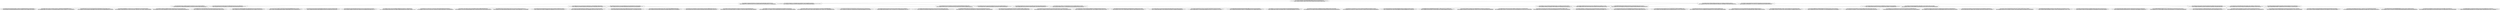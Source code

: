 digraph G{
node[shape=record]
node0xc000183b90[label="<f0>|<f1>DPI: gAAAAABghzNUGgldyKiODdsu8cC0OsezAadYRXfkJobq5hfzpg57XgABeBi_qWYtVj8QsJ4xG2N7fzhhSVgZsaRzZDs0jvfwrQ== \n Correo: gAAAAABghzNU12wSFi7wxC-0Wra00HdNRY_7U18X9dUZVRa024yb-OxJF52ZJksPxSVqhbz4Iat9VWxLQ7aUVS1xEA2FbjVwHW9wEUVA_HMgp3XkPqlGM5A= \n Nombre: gAAAAABghzNU2Ze4x4gQN4_laZTshiK7qSs_rnJbjzy3Y1Vc2ZSg7pw16Mc8rJAJ4sZ1emmPwbJOezMc5W0wxY-EmAf0uSYCQQ== |<f2>"]
node0xc000350c90[label="<f0>|<f1>DPI: gAAAAABghzNU0_wH3uDqyhgGjvP5XjfghYXNsPYOC-nO7SF6Gsn5ZX8V3uDqvnFfUgWDGj3EV8cPA80LG7NQBrKErbx6WMH7dw== \n Correo: gAAAAABghzNUj6BZZyUbV97HRmxHlizZ0-qk1w3CWHcHVFc5VXper-MHFN0whoVEctB_Ey5jaPREyH-ATblDftV-zfMTXByZ_hc4lGZZdpPgO5nhVGoVFzU= \n Nombre: gAAAAABghzNUoWN0_2mqFtk07k8vZx0RCzq66QyZI7ev96wYsO8GGkxPE_EUHODTGi-OgYxc_gV-8xDrbDLYbeJ2ppWcezY_F-11vnctYsaRIb4JIQ48MSs= |<f2>|<f3>DPI: gAAAAABghzNUpIwRCCcjdytWyn7n1Tu902sCBsZqKK_VInsXx-TgA19NTdG5pjcFVV81lx3bWsiKpcgdNRDKhUYgyosRckvGFg== \n Correo: gAAAAABghzNUy8DZnwoAGczrD3Ncc_OLwpWL8BEkLAnYpvtvS-eTrteBXaH3WRoq7KHOm73w3B3qUfwo1gOmsEHwwSUokPHm5QzH1uf6g_HF3Wr3KJhPHQsWsfvAPSjdVDvQIsCIqBhT \n Nombre: gAAAAABghzNU_kYrMLRJwHGPPP0SxuntYyNMtW5yNYlcEHd3EtD4gc3xT1voeucQvZtxbB_J2yBEA1qkp0QZrHl5ryJITHBZGg== |<f4>"]
node0xc000350bd0[label="<f0>|<f1>DPI: gAAAAABghzNURGdSSclZgHrL01-tg7JPI9fDcDG_qb6_nQMaTM2xduS49IF7GRyGFecuwYxPwpy-bg4Huhm8hdUanL6fPoETFw== \n Correo: gAAAAABghzNUQWvA05ImHDwMwOVRN6vOLvgAf1FQ7fSI0nMfaEkJpN1qWYj81Bsf4K3VaS1ssOoxJ9dQIQsA11zFPsh0lutzs96ro8LgkK4WfoGiUBYqRNs= \n Nombre: gAAAAABghzNUdwcactDVSJXh8EXJQ2BzG8HKmDEODdeO1P_ggLwxvBpD2mKdoDqcSbN7APmsAW93UkRkxuNw5KXvXmAQixUnkQ== |<f2>|<f3>DPI: gAAAAABghzNUtPqQHVMzBpnpiHgn54chNHF7mQsfN_B8S4MUKxETjFMHuJNB975cNrl85yShjIVuf_-i9nAjUYwdFdBqPmteHA== \n Correo: gAAAAABghzNU6gUVo_N92P00L7Qps0gs_P7yoWc66te-LbZPVfHqW1_vFXzyIMXRZfe01MqUM38gpZqcV5lVUEwqhvsZEA1MioD9dr0DnUpscLQLJCERZH0= \n Nombre: gAAAAABghzNUyR6uYP-sIujpDnM7Z2z8AAJegicJi829hU1YSy0CwUU99QSRK-tJz_7dHnxOcIMT8JY2WiObIyRIW0u-UMTMtw== |<f4>"]
node0xc0003505d0[label="<f0>|<f1>DPI: gAAAAABghzNUZWhMJcl7pQwe9ZMDuZhwAUpE65rmvvnaVOqqfGTwyMSy4k8j4LPPH3mfSg9DN8P3hRJLwurGDmYPfyFzc0PM9A== \n Correo: gAAAAABghzNUi0VaKl2Pm8-5gxIBI81j86n0dkf7Eaxur8fm2exc_OhWDvnSzGXlVnYM65aBpOZkYe8i_LTQWC_lt-hqEYgmnal68ZTX433pdL55cESt90c= \n Nombre: gAAAAABghzNUY7Jt-TbwncPRFCSPyq9XMKbF2WDHkVKeWNkF-Y7AiAzq9dibOnW2WZ1OJNZ0zO4KqqRDhc_e_E0romSXk_EcAA== |<f2>|<f3>DPI: gAAAAABghzNUIOLRVUSZ-yqOtj2t-e1LG8xAn38TxX2r10CWLd10oLyYv_lSoDHFnHSCT11MT5y1WfsDKSW-OgNE8f8-7Fwd7w== \n Correo: gAAAAABghzNULHgiYJC1M0tY5waT2fwFIiQNGwip_zF-EviXgCaIMKTLERIF3C8U_gECsPZNKe0bFr_dMUeaCSe2T4GERKC_1c1-9lL0VWq8Ki6jL4Langk= \n Nombre: gAAAAABghzNUKHRq4uVLDFT12Qo9MvBcJ3MrY5yz7R_5C3TCiaqTx8HwSki_tf0TEhxpF4wvoNzy8XgHh1709kWfRHa7-nGwm8V_gNPuJjKNcGwTEmh1r1U= |<f4>"]
node0xc000350bd0:f0->node0xc0003505d0
node0xc000350b10[label="<f0>|<f1>DPI: gAAAAABghzNUXOcdnQQUQCr-T2bWNSV6x2YQG5janzzrJJEVfLbfyopcOoK9FgxaEJYBeb9x5-TQOBmqcFGSQfHojWCiLzNSSw== \n Correo: gAAAAABghzNUl5-OO8kffcx1-jQk_cm0fBwbs0AY4kfa4n3QfX3ETkAcvIGQeZIT7BOEvNiT9NeYEW8xtiYXyl_NPAjeNIrkLFkRoT_K9E4V3XnziW3nDJg= \n Nombre: gAAAAABghzNUyNQMPvg1GfmqcTIdRIo0qNk07pBLHr5mhQlbfY7aCjK7DhbwMy8QPYx1JyI8hyCd8yudCJODa8KgzJ2lDjhDQtbaqm-_JcN3ruJ1Lb2zKMc= |<f2>|<f3>DPI: gAAAAABghzNUFT6qK8EQRjBPiyhF1757PFjAXjOueTNvb5Uj1Uvg4_YYjXeQH99QQXZ83Dqk2enve8oXtZUod03pG9WOF2bBZA== \n Correo: gAAAAABghzNUqxNLc3JMza8Z2Ed0s9s6hY-benUVLC5Gb-Jl7rx-ivCAzaD0zAxu57ZyEFBrNe-B3u3w77mG1TGv9fQtzROat7LIv35OAkVFGdzhn1pJR7M= \n Nombre: gAAAAABghzNU-bZj7IHEpoN26hJMNKVF8ca2_naGmL2BlsNzceRkWDv9yOvjBYXr_S4qDd-6rNsHyp_DBWOYq_cvlLgGXx07MZqKP8D0iadV5tCjLHhHEDs= |<f4>|<f5>DPI: gAAAAABghzNUNIaz4fK5XI0_jOGG-zrqhEk0eH0cD1llk1fvliXrp7t4b8WPPHuHVKwh-A6WnPGTvGnNuvlbyMXjoEPgM-r28Q== \n Correo: gAAAAABghzNUi0oXVDPM1W1t83OjIWuXd74RgtFaqBKfoVvlJuY4HEeF3dwXMXJ892g-b6xFEeYqZX2MUS0T2fx83STdLPCpQo656xIJPQU3ug4yxAjVhZw= \n Nombre: gAAAAABghzNUduL3AWEVDBLKvx9vfqR8kjK5YrRm0q-ulrChjPT_3OaGrJw38odLpQrX_XCIXh6M4ss1QJ5EhxAAk5X00jIIljmzQr6wAeTTkgOhM8w_4_g= |<f6>|<f7>DPI: gAAAAABghzNUpOeswyK1r5yq5sixTmhIfMrfjbJ9JPy8snLNPmzh7gjjaLtIOPurF049tkuQtKVD6za7Q2cg8S-gfLU4AG8UHg== \n Correo: gAAAAABghzNU-pA9NNDtv00qsytO97xccQk7EU10ZeLFOxwq3TbrOhJbZ60GT4CNOPMp0Hw7FJJIesGfQMredb5G_6Ubg5gr1iYd2v15enhHbuAxx2aIWSg= \n Nombre: gAAAAABghzNUUdl1G4UvaN4hW5Hs3SO2V5oJrA5aro7uLS6tfx7Uf3tJe7jDrhI969oirITbSzbHaD6Wv4OJNujakyqRvAxZGQ== |<f8>"]
node0xc000350bd0:f2->node0xc000350b10
node0xc000350b70[label="<f0>|<f1>DPI: gAAAAABghzNUXdSMiou2SxPB9CEHdPSniNH8G392uxB-TK71LfSEP7FIukdgxuj9whcm2ZlyyY35h272kljiENmXXexKCi1Lhw== \n Correo: gAAAAABghzNUZXk2KcDZxml8ZvW_HkdoSzhcHeSv6KfBWZsT2Q-RrEZ9oq6Pit4hjVAXsl73hz6gr7X6snCmIGjV8-e1lUL4dc_RwkZTh_P2ad_d3RHRJo8= \n Nombre: gAAAAABghzNUVsH57HaV_Lqk2mmEe8QHqrJYCr9j4jkLm3RMTfP5uFaJ57XlIaZj1dyyqlwaqdJBEjZivpexW6PrPlIZUaVA9w== |<f2>|<f3>DPI: gAAAAABghzNUfmzPyFo7z_jlgFBqmdTw7tAaHWIvf1gPbmu30l2guQpa4-dmJSTIs9xqankJBOltMv9adgzFgqx_v0pwn9mi8Q== \n Correo: gAAAAABghzNU7AtSA-1jYrG0428ZDAe6hfxEqWUguXkdQwYpfQmxFqjhp1-YBO5xDa4Rt1QIoggu5DJxPF_He3c__c_WBTn5nrwRLZq4uNh7CoCaXBZf48o= \n Nombre: gAAAAABghzNUoFTpaU8OWeBbN9g95X6YFE4RZv0AfEpjQSWgtrBQKfMDR3RgFjEj_rHtlXuQuEFQCogZIrqEi3HYky3jclNoyA== |<f4>|<f5>DPI: gAAAAABghzNU0A6IwxXdK5mNSBChyXxXL-O1PfOdtH6mb5HyRH7_XqERjwXLgtEyPSWbyokD0FSEUCto-wfbVFQX5bYKcxtZEQ== \n Correo: gAAAAABghzNUn-VbEuuRsgmeeavY_XtZIWZBvcEvJrXBKK5vczshFepEkQno4NbFvTcr8IevM1fwuI_P4ncXa1qTZ6xZ-HhGMKSrH-U8oUNfE8yo1gHGl38= \n Nombre: gAAAAABghzNUVJdhx9LbbdhgfWNn_bAF4HtcDQkgjtpXNNNjO_tkhm94gIuu9oKiQtL0oIf6gq65Iy32TDstZ-mfDmx8sRoOuQ== |<f6>|<f7>DPI: gAAAAABghzNUJXSDuacASprj-jr9p6eAiBhq78Elb74rpWU9zyqCVhp7uxMxUPSMvGVeVuz6CPW2nhttDd_fzb7A7rDMnCmMpA== \n Correo: gAAAAABghzNUI-K33d-SKkrwzOi_fKkkLtILxAmccAYgpiE79aBCBQ9CpfQihisDxIhusrQ0e7OaLvIIjeDABzxg45srHwNh8WcTqScvMDVQ0W1VRdoU6u0= \n Nombre: gAAAAABghzNUunbE9QkzmwSxUMDZPtlJS7Xmobvb7_hauGE91DnwfIvkeJ-_EI5k4n0XlHpLhhG4PXgAn0az6HflRw3NLdKvrw== |<f8>"]
node0xc000350bd0:f4->node0xc000350b70
node0xc000350c90:f0->node0xc000350bd0
node0xc000350c30[label="<f0>|<f1>DPI: gAAAAABghzNUKzWGV4rims1zV1SOWWttNgU62ne6wotko0DhrThwEtvF7RV__GLaZgxGCaCRaPFLfgbDpr37l8X4jUrNgiF4XA== \n Correo: gAAAAABghzNUr1RR9l224aAwJd1MOaKC0EIbOO6ULV4qqsVLGh8_u1AW68bEvWuRoy3vkewxSahClEa9o-ERvGFLncOVlhHDf6FYGmmtrFlmOozSoCevKUw= \n Nombre: gAAAAABghzNUqAF_p_6O2To5b-Il0hL3Rsgk8tQcGszBCZlaccrsgkHen5OIP8mqWs11_nbwDqZns06XGau1LSY_BwVW7P9Ccg== |<f2>|<f3>DPI: gAAAAABghzNUoJnUGaSM5dcGUoj7rt5uALUrpnK9w7kHXkXRKWBW3C-qhfG-67fuaTNnRQMtqHUkr8NUCcggrT5dvN0orXeedQ== \n Correo: gAAAAABghzNUVrSNIl9wVXCYOM7XJKk21JW7YzG-D-TAIBj7vfRl7aeq6A3sQO4-vDUpy_UD9Q_Hv90LpXXzNqk7fSs_JzrNW0UcRQaJZ93dobN0fssM6bQ= \n Nombre: gAAAAABghzNUI6yXiby-xVgW6XQp8e7tdHNlwFshhbQ_BLAPfgHaHocQ95IhIoDcjtJj3zwfVKwrz26sAQ7HzBejxI6P5edxGA== |<f4>"]
node0xc0003501b0[label="<f0>|<f1>DPI: gAAAAABghzNU_s66cyaP2WVG-lrjBt17hsem5YZ6Z0k9h-L75JsKpfETQYADMwLtPyUuXLkN8oCpir7CLQx5e0j-y99KY1jLEw== \n Correo: gAAAAABghzNU-Kx1QaBngrroaA8uyB575Y1IdeDdREHXaUGnTiTzkbKDvH4VllYawRBfI_a7QRe_lrvrIM6h6RkfuRM4NYoRxA== \n Nombre: gAAAAABghzNUPuH5dx86Jk1l0BS9apr8iTN3Q8LQWQjsfjV7QLCpEhPvzACeIE9JeTeaSfpKX8YAKZOnbea2L3CQkV-4DAFL1y-j3ZiMXeqDqcWI_L8s6DM= |<f2>|<f3>DPI: gAAAAABghzNUt0KY_m2rerJdPG8A2YYodrviaVWYzYyD66w2Y9my7hDk5GlvjKZkqq_hfHnU3QEQJ2PjNaM-ldTrEVkoFLdDPw== \n Correo: gAAAAABghzNUCH39dq_4kSsY9s_Ztdt7Dr7TkwbjwiqzQVk9UUT1kbaTprpn245DY7D7qelT-Uik3aooBlnzjotmKY5IiVKoiwta9hR53GolrhfHcBi-EQc= \n Nombre: gAAAAABghzNU70aZ-XMxyCgj--8VtFs2b-ZLOIZGf61NCCanbO7_oEAmeZo6rhf1ztS4keMZENdhw6wUFuXaFvQmPPNr24UY1oOorFm08e8rEv8mzkhRqv8= |<f4>|<f5>DPI: gAAAAABghzNU-Y_ggqFDvDENnQum1zjA28sg6_-JDxcVFIiO42J9cvE-UwZ4v_iuXzyC1VUlCATtJfcrgAzDiHFSDN8AMkMr4A== \n Correo: gAAAAABghzNUDUiyVh6A7VoEZ-C_zvYdkLhlF-8YulryfPhwnKmORimEZFR0O8Y3C9gAJ5TDdjMXd_iq6kE2NA77JEprIr1RffwjCYB3oEGT2Gg_VdpRx4Y= \n Nombre: gAAAAABghzNU09S7-XJe2F1AjmWHIPViJXOW8QRVMp5FiN9patYSK1u5LJYGr1kMMlvGZg-fZt4KO8wx44dTDJC_9tCE6cCsicxHzzGh66UPG2NiMjC2YY4= |<f6>|<f7>DPI: gAAAAABghzNUgFjM294As1qYXO4535GntnGX2eXzl3_bcYoKyAH-S4-91N0vy8hAzTRx5yoiaS0RQkCm9z_rJoCv3HD54NpvPw== \n Correo: gAAAAABghzNUir9ET7XztjM-KvBgdxMVLEo45xmyxNyjPl5pis6c4jO33H-mQCUHoVM_n8UWv_jTxv84nydA3LKgKI5tqLk3zd7_u7Vhw_jZjbNQ89KqLFE= \n Nombre: gAAAAABghzNUl-GTK-4D5wjegDsthU3JPj9jTo0J8QuG-E3lEzuIDAcDSNom_fhSInEhFHvO8_9knl5jiN2sMcpkejJ-DrdQYfxUzmcAAV4PNvjGh-b5Yfg= |<f8>"]
node0xc000350c30:f0->node0xc0003501b0
node0xc000350810[label="<f0>|<f1>DPI: gAAAAABghzNUYDP2jL-NJTi1rEJYuHLQDtJS9Dndy1ik3WGZ25gb4NOch00S_2dSYwGF9JYNvUdgVdLj5HFh32hSXdwtns6GgA== \n Correo: gAAAAABghzNUjxMFT0Kuuf_f6zSifpiGVFpcEe30O41RUaYiTopjbiQVyGEL_ynv0AEubQJsQP9o1TfF3S9NAqVSA8FsD7PpUMtb_Y62M6CbQ3FNKTLsk7s= \n Nombre: gAAAAABghzNU33u_p2D7SqlBd708rJou0qjJPekJJjE5GckjQyzGtHYht9fWhTFgUnQUw2noM7IzvHSr-FpWUbYyqS4JtMu1tg== |<f2>|<f3>DPI: gAAAAABghzNUL8twWIHCgKPSBQgIeuQ8eiYuQ9r-xWD4I5HEZqV0Zdt1_LjO2AuDxFfsHXAXUZcmVNN45WdaiLjdPrNJ-eGIkA== \n Correo: gAAAAABghzNUItweXXA_cfQiJzAxMx9dXGN1qMNGHNnlOcgRkhu4qUTwEx5Pnq4uxj8nI2Z1S1-CD0saZheLymYYHI7GQ3w0Vy-5xOHWbNNrBrId_wqh1BU= \n Nombre: gAAAAABghzNU6NNhWEeN0ugtTUBwUQAktUbguVPnLTblNw4sHB2fYfJ52fFF34iXROPq4woSKWewvhkQXxkK7TyTdoZu1YYcUg== |<f4>"]
node0xc000350c30:f2->node0xc000350810
node0xc000350870[label="<f0>|<f1>DPI: gAAAAABghzNUlCk2dysaqP4ZzBx1SgtKJGCmDwf00antalhNh66BEv_5RKza9W3jxcyfnUeYEWwKvVda3vbpwRcPcvUTNUMxIQ== \n Correo: gAAAAABghzNUgBWw-9YxVEqJGxfoW4e3yZTh-K8O2wS6Ohr8qpxD_GqdVB8pIMrYuHpxyad2TUPs-kV1QGsyeFLIxQxodgguPWAJYKiNwifXcLGvY8tzUd8= \n Nombre: gAAAAABghzNUzatJpVtAXCvKQWt6eY9KlaMqVnRgq-DwflKVvfwYPMRIseVuIetjFPY2Z1OsSwbmscCTXtpjy-dh7j0HwTUs8Q== |<f2>|<f3>DPI: gAAAAABghzNUNWjLK0vOQghzYrH2Q6PhKcaIPY5TO9uCSrbjflW4Uv_9agdAuI7bHYjiqWye26FEEcDkuqCIYUltszlAUFEaYg== \n Correo: gAAAAABghzNUGoNxKawPqn2gB-8JPLxrtzQumhG8jQLE15JmK5OhQ7mJI3qX2MUyh4hRMznU0nEfuQZAK1f3B4seJCfvqyyYLcCCKDDbTkykfuqYfrPzCoQ= \n Nombre: gAAAAABghzNUydlLw5yXkFkM_6vKyPfruLGcMp8Jq6UKqTyy5vOJAbZTBgJNYit6AnKFFFcEsVHUNmKwYtQTIBvnjIXfkFZf2Q== |<f4>|<f5>DPI: gAAAAABghzNU9wCtNC1L09B29vf6eYT1bWRur30ADsUtYoR63xmbEnWMd9rAfz6v6nXW0WERBpLEU8xXAT2oRAv7PApl_i-utA== \n Correo: gAAAAABghzNUt7pT2d4MkmsIMulugnpkKII5dCYuso-61HQ0YRmIzsoKt6Ig1lmEo_v3oW2Lj3TKtjWuKRltEJEYJ0mHqNx-0t4-elEJ73Uh6wh2B85A3_s= \n Nombre: gAAAAABghzNUxMFGdvCSzlDrUhi502xaO8qbfYULclDv2x8toCnLeBD6WdTFNDOradcpeyb2ijVUtQoo8G5KSO-84A43bVR_CQ== |<f6>|<f7>DPI: gAAAAABghzNUexDDJnEqec0OtNxEDqB4wjtedbHGYxbx_TRZmBR3vCWx5trPFpM4sRgxah_Tzq23qdMQFGDpFkTkEKO-Gpvilg== \n Correo: gAAAAABghzNUWBY9n9O7r9nzlAX2_HawxMs3wo99DX58j1-4uuUMs4Een2ntUx2eog-et-9-hxU8wqsU7Nj2Iak1jMmzIS8D5_5QVpHe8NGs4jmcMBDOWJo= \n Nombre: gAAAAABghzNUtj-h9y-0ZnpN7eKnI-8a9EcPGUH3VDh2ltKyrU5fzVczREY62HCyUw7F-9XIlPVZi6OPo0muNEkd2FrZYcedoFtQmzBbYYwrEdXabTHrZLk= |<f8>"]
node0xc000350c30:f4->node0xc000350870
node0xc000350c90:f2->node0xc000350c30
node0xc000350a50[label="<f0>|<f1>DPI: gAAAAABghzNUGp5nyHqoWI3MuD5oyk3mEZx8vY1ypwoIWuAxGQrEsyoLvyqXtLJrIeRL7bH3R3fvJ5ezkpzM-LUNIKBqvwpQcQ== \n Correo: gAAAAABghzNU4uDdffROthFrVgunZmt341SsYchuBjG5-Q0Hx8UxTYHd5RmlaD_hO2cIkF01jaN2xBeSz0eAyFb3MzPF-TvdsCQRfguGkk20eAkXFxSk0wo= \n Nombre: gAAAAABghzNUKowtrjZaVxCcksq3LsVGwv5eQkS4WAET_0kh-82t5c67tS_gAMa-ZHFCqG3ZrgGgIUlzju6zO4HP8MM50ZFXqqEDNPUE-_xK2IFerZvjXv4= |<f2>|<f3>DPI: gAAAAABghzNUtsXxyK7bZ8GoQ1yZ3yTTylzD58szMoDPoFjFE-yJPonbq370MgZ_C5sb3UmQn-mEk6HvLfVNslbuq8fZjqw1-w== \n Correo: gAAAAABghzNUOTDlKcDyY0GDTUKv92Gww7MXaJkYXhz_OCW8D7BCeaWKidTnysOPGeQpinDwqsOZTs0wtlnAg9ZDMoMdTNQbsTsyy_Ben7PGEt_NGU6sPgY= \n Nombre: gAAAAABghzNUyFEP_LsGRgidbdQGFk9g-JdpG9iIZ5fEoka5jvcmore8aj_dC9HKvOPUUKcl60p3rw6NF-jotfXG_gaEpF-fJg== |<f4>|<f5>DPI: gAAAAABghzNUKr9yDZHpoIAKuZkCYXC_9V3Num7ADwhom1QRw-zTB5htuwmhKP1h8hgcDyXr9TYOuY7fefV3xTlLZ4tmu3JWRQ== \n Correo: gAAAAABghzNUaBiAioh0LnBdHA_VQCeSzrmX_uPLCKxaFu2dUr3YvlBCIOf8xFi7QSffy0ke-u_YT0S_IcAXKDetLEqoH_BFk-Mwk0XNJGvmymdIORInkkI= \n Nombre: gAAAAABghzNURYTGvQAO36SpOaxKo8YjDYkU0I8z7I5fnkQLtcaKr9Se5kGBW_sR92ZiIm2u53XYkoScUu3oeatXXB14006j7Q== |<f6>|<f7>DPI: gAAAAABghzNUucjxnhs_uq18HZFks1_i0wUL2jAeWeDntDlIYDieXxvUjGzGSNzvPgI7whULkEtXSsmFqqsh5xP72GoyuyB8ZA== \n Correo: gAAAAABghzNUAQ31v6No-M50g0eFNq-I2ZOxpMP35uy3mN_X5efAM0q2qHpKXWxe2X4P_Ljyg8NnH2E8tTUcMKLBN8_JzyBmwltvMJu5249n1XI8Vtwgd_4= \n Nombre: gAAAAABghzNUC9DrESoE1vobuA0LVi-41zV71BtL43ARQKv9dYUOsRtooUREvLe6ZLazXfiNOT5APmS7uRBJLsOquqQ60KYCzQ== |<f8>"]
node0xc000350ed0[label="<f0>|<f1>DPI: gAAAAABghzNU1-ZjRlZo3V-0tj7zAwiIwPKCf0Twavkusagsr-RpdRn2xkk000_bVtN4onXCWE2fGf5D_aomJVaqdSCP9gDToA== \n Correo: gAAAAABghzNUAjJKQltCCLai7UVSve29jk7EikCoS0fMii2DHpuidvtobDEKOLOoAP4HgLqXJMusnWifFG3qvvV0pWskZpi31dKc1Gj2GLeo91Mce5RJZhg= \n Nombre: gAAAAABghzNUFi5NH61OwrPolwfSCOq6Rb0Y7i02Nno0TLr4YtSihkb6Zy9ndLbRkN4cWSxkXuR0gBMnppE7ss8Ci02yNEcEy8JnBEcfmaDcwQQKyybfAaI= |<f2>|<f3>DPI: gAAAAABghzNUr2HBjdjnO4AwMl6ds8yilmq7rAAnIWM7fRoGyJJ5GN51hYnGY_x4tnGkpw13PvzqV3bOG8oeFFgDgkIB7M5khg== \n Correo: gAAAAABghzNUduS0JV6w2l4EM5Qv1yIy6D0-Co5g7jF5BLrrulV8FsNI4wgsfmMBFBipSF1CbC5AG78tLPQd_qz-uvSKMxa7YEfDqOXh6JwBNBahHPb2uTA= \n Nombre: gAAAAABghzNUlTGnmoDg3ahU5UW8LN8Pky4sSpYhRsTP7tdG2EfNQC_PgBpFRCx5u0Yx43NS5ooL7dIgFkbvgLxQMQk_VGQrEVRjR6tQHXFnDww4z6ViSBY= |<f4>"]
node0xc000350a50:f0->node0xc000350ed0
node0xc000350f30[label="<f0>|<f1>DPI: gAAAAABghzNUzn2X8fqCGHPOKG2SheDtcTfzuTRLXXlXTzEna1CMqNBrPaFcgcIxpHJgMqyPjkZ3I7YiLFF40B8J2ijPiJKgVA== \n Correo: gAAAAABghzNUtbTy3rF1ft97JRk_zMQyQRqS1hhMasnie1RHy9G0mK5Z-dGPRmaiWJ0uDXmNhSnk-0x0aYZIhQmVQRo7ldsJS29VXxU9B0hxPgu73sBwwks= \n Nombre: gAAAAABghzNUV46m1Fr5FPegYvo6iyN7w8lCLBUfdWXHeO_Zkjm7Ewa6pdM9eJycQtDBa-goBjBlKkFlGUJyvfw9P7tn61PDig== |<f2>|<f3>DPI: gAAAAABghzNU8iZ2mAeRWy-Fm-aIMlIwJfH5aa-v8daakMsNj7pD97smsc2O386vK7hDG8At5spS-rIp3Y3VizjmUqm9bZQgEw== \n Correo: gAAAAABghzNU6Ib5pBsvdMKKVrpflFr7fe05g4k-t_h1VcwOJ87Z7lrXCdGVx8n8h2EGKWSSz8UVhJ6R3-s8TAma5IgxrZJmzBpDP68Sty-xu-a2W4eFIT4= \n Nombre: gAAAAABghzNUTfKZT2NdRrYTE8kjtSBaxxS45JjeNwC5b1J1Q2Khmn4cWWj-fMli7uOMwQBykDqca29XmaaqsX77SAAuaovmxg== |<f4>|<f5>DPI: gAAAAABghzNUo3yfj9zrVXbioN3tRvrp91Oe-4jm_3xSt5aZ0cnc57GuewIMyYNoO79RWRU3gPYQreTuBBi7zZy0XXk8U3o8Mg== \n Correo: gAAAAABghzNUqDpdyq19AoZRdUNrjmX8aUmHmiu9khZHujNDSdrEDYFoXoJYxzuhCmd_CVHahNCCZXy8JpASr-s8L3MvqTRhLFvJhJulJudRduv4ALR7bfQN91ZaOggQIQGddFQcmOcs \n Nombre: gAAAAABghzNUZMol4O-3fjcm6xIK3mxwQrVKEt6rtfSZ9Lh53eeTxWSxtI9yIEVV1-DOWVkmmdrGPw4TNEdpimdpZOR40hUJwQ== |<f6>|<f7>DPI: gAAAAABghzNUnNOjqBTRqccgwEVReMC92NgVnRy0f9g63XmmQLLM1JLXQo9KOvDdOX4rx6SFnF2QXBdpQwDE4oFUF7KcuOg4rg== \n Correo: gAAAAABghzNUXhavRq9wyBQveoDfu_AZBX2Cmqs7J097UC3RkiwdD360wF7dnC7ww2am2xuhv9-N9CMILq6KnJwIGk96SFArLWaffwhT6GQVZoX6zw18cmA= \n Nombre: gAAAAABghzNUfhTyQ7301riv5meHqvKelsKKtO6kz9rBEw96Mr8llDQ5FGtkcqZuM62e96d390lxoxPyJFSMqhXTLYxoFST1v11kHGcbFwKLxqoXguF4-JE= |<f8>"]
node0xc000350a50:f2->node0xc000350f30
node0xc000350930[label="<f0>|<f1>DPI: gAAAAABghzNURWi9mNON-Z0poamJqptEtD-Ha5Z5UDMdyF3K7DTWga4rSic7GFdzFkY-Qn_9SysBG8Kr1-wuxMNpFewi6a2ogA== \n Correo: gAAAAABghzNUzGtRtA_-VRN5v7W9WpgtZvC5bKlwBKf1pMAPGBWvoZnhLmCRFb_PWguNkCcAdk9Q1mSxagaKIPWekZvVlBnOsDNbGSQWsRUi2e57zxtfh5c= \n Nombre: gAAAAABghzNUB5spA3lpkL9IxZpxE_wiQRhLs9yA2mUaoYYPDSj-re34wuE5Oc5gGwzyd8uc3Tti_XgDa3m9fhY5GaE4c_XDAg== |<f2>|<f3>DPI: gAAAAABghzNUE141RmozNAiSsKCdz8fGZUPTKJi_WgA_mAVyBDmDAaZdtQYhHEeSCGYbDY5U_vIVWcS8rbDEBsTjdYtPDdiIsA== \n Correo: gAAAAABghzNUPMushoRlQI5vN8fmbn-ZJbNneYm4hgezP3l6NS10T9C-wG2lDCi3HUIyYaQOyDIWG0FAeWHYgaDMpaUGDy-YA70E_weRPFy952M6DjTcWb0= \n Nombre: gAAAAABghzNUJTaCGYz-1O5uoeHb6gVPyUcQUpg2A8zvl_3ubOHME3XN0_TYk7ZpqTogqVRxjwUHpVdD4-5UWETEv17njqQFQ403djG8z5K33-ghwdYMsJU= |<f4>|<f5>DPI: gAAAAABghzNUSk5Vx7AGoobsmiQ3ZcT-MdbqO4kvr_QkePLIHIcIXt7i3Ns_xkDyKNlQnVGjYn0eORW3zCx49O1Lh2ps-lgUNw== \n Correo: gAAAAABghzNUwHqM1mIafft3WYc-rnDbl5djvg-Um7KfidWpMnRmvKBpDakKyJ0UUww51sE48p65FKd1I70YxOIBFNursdVvhRLVwJSAngdJknqNw28Q0Ms= \n Nombre: gAAAAABghzNUR4qZfP1_-CxYR7zDH-h1BDEowKOBGf_I1S9p5h_t_4MF5KQyMWdAH8KlI29cSGGm1E9tNiwb9aV0OZmCSv-uKg== |<f6>|<f7>DPI: gAAAAABghzNUsPrjNyc9xtdvVxKjAMTikLcELtmOi4hO--GvZ4qAu6IWjYqiYycy91gH-x1_7tzc0Rsuzg5V11Wm4lMVyNGDeQ== \n Correo: gAAAAABghzNU393c-5Uuf1xFLG971hkZ56Dy-z12aPv_hTtduaLOxRIrzjIo-7edmB6iv8dJ89I1u7UCkXSybwbEpoY-BQoJaDA11W-S7mE9VNQY-YUxVLE= \n Nombre: gAAAAABghzNU2VMp48eL_w2oqsnwvoRdWHR8j_xPU9hX26f7W2jXndnAJo_SgnY2j838lBv5p92V53XHd_xk1D8ZRDW6WzMLtw== |<f8>"]
node0xc000350a50:f4->node0xc000350930
node0xc000350e10[label="<f0>|<f1>DPI: gAAAAABghzNU5aqHZvJ1ucAcW-it4PmhxvXpmGVqhC4Emgg7Fa5gylNLKxdgfdoo4QBXyTnK5u4_xKWWorJkBueUU1TnNQsPDQ== \n Correo: gAAAAABghzNUUwdwfUmRxwXDpcmUOOlqlA7jRUtQdMk9GNiCilDTLqRt_a3AhoBvWuzKkCGNsU5VzaySDZaPiHnuPfa1HKLYzEmKr5aUA_XGA1ODqex6Rw4= \n Nombre: gAAAAABghzNUk4gTIR7oRBhsCQct17AAq-ykyyAGIRWgyoH3S7SZHxIWJZ5AbnFNL216MDXxE9oQjp_uJncL80la2R6enEQLVQ== |<f2>|<f3>DPI: gAAAAABghzNUWXaPDxFeKjloF6t4gS3rsGYKm4mIv-LZrwgeCmF7jbTkVV2JngnFUA8tBw4J97CGx8LkX-dIks9sO_RcrNYgEg== \n Correo: gAAAAABghzNUp7T2K09UQkcEmLXEO_Cksmi2aNwGgT7bSKtL0PCCXO86imb5SPi0_-LbTJO_TISUVfYH4regwXonvr6ayCvz2AYQ8lcpr18kDOGGKnTAHVw= \n Nombre: gAAAAABghzNUcFgGvSyD-7yWUQntZ84gAzEoMk6jSsDhZHNh93WFDCNYy0WPRIvuQoi111pbV8jqgKSnIXuN-Y17q1-ML1cskA== |<f4>"]
node0xc000350a50:f6->node0xc000350e10
node0xc000350e70[label="<f0>|<f1>DPI: gAAAAABghzNUGflZ44twK8ZsAHfYSmxD3AZx2xyU8T4ADr5DebfNv4VvAEmhnKyyxRjIUN2QlFid1vIP8-hSm8dWy0e8hJmhPA== \n Correo: gAAAAABghzNUGXEXMacTPdaR9r0AMH7ioYAOuxMTVznqHcD9Dpv7SxycwxdYEB5Cg9BBBU4Z1TNkZV4wJCT2WFpeMkcbZR2ARETploJN6hLkCpB3iT5qKyo= \n Nombre: gAAAAABghzNUxfrRVLiR3afmf5tFOROZrzWftnZsR-JXMo4H7q22EK59UcR8qN9YYBoWLSAD2lVc_bEfBWenWNMxPsUrysawDw== |<f2>|<f3>DPI: gAAAAABghzNU7VweSsCSVV3Qp-a6frM0-pzV5UvkxdF_4cbnTcqAFzqO62qU3ZLha5JEaSAj9tR8x9INROV69PXNWEFF0ckNEg== \n Correo: gAAAAABghzNUEESHmolCdge-SpV6dp6nlnfmv51osLVQIjRcAAOhpbejpFlJPpjk-AUwiyEW3qixAXKI25zPbN2tHmaGDQDuD_BWhYND042e4EhGZbn7Fk8= \n Nombre: gAAAAABghzNUEdHqri1MxdGhOxGvIR_GR7E_65Kmqicy1xwENSxp7-GstYu5JuIhno4OKQkYmcpl6aQKX6bVEP1WcYV9P7sNrA== |<f4>|<f5>DPI: gAAAAABghzNU2PvjyojgtNthWqHDeZUJ7ZzpcqfLgBgF5lfJ1vdFzYiXxEOpIou9zc68QfpABRAq6GBC9h1wBx7mFs8orH-6fQ== \n Correo: gAAAAABghzNUtfdic_ck5frP1IYWgMkxV0jwy2DHl_ucQWTKJjh6q_ODtI3904_RgZIE_oxApkaFoPOaOA_y_Gx5FPquQXiGkYhgtOOH0eFaxi4vdhXlJWM= \n Nombre: gAAAAABghzNUistp-Gs_O91vp9brEkd3UvQQfWExsDxeqzxjILrOkVEPE1DPtpDj3cWBJD6ZZWPWh8F6qpqXpw2Hy8WNYR1l4Lft-G4cdxKE1RM2KcAPOhk= |<f6>"]
node0xc000350a50:f8->node0xc000350e70
node0xc000350c90:f4->node0xc000350a50
node0xc000183b90:f0->node0xc000350c90
node0xc000350cf0[label="<f0>|<f1>DPI: gAAAAABghzNUYRc00XYyoATgBkGGEbst0xJBEDOmSmFpoaQPCNNe-MS_Tzz2yISWKRIa94ritxrupyQNzbQxH91k_47YZTYO5w== \n Correo: gAAAAABghzNUNfU5AziL3YONXG31mC4Dgnpq6ysntvh6CTGBQSWaIZiSx4BEYAi2UIZ5M_t9_6MHDXdaaF2v-xkkjL3NjtWOEVH9YaKAAq9Yg8KJ2rEoL04= \n Nombre: gAAAAABghzNUZhbCSZNBcWuTMLI01m-bgpdWsXTpSsDKRtbKwFp5psVSbOPQ3eN36myQwWxfThZLZ5EE3CKvS_DiHp2xl3NQ85IF3_ZbepHA3QCquzCmLa0= |<f2>|<f3>DPI: gAAAAABghzNU_DuLpA2CL1bjUJCZJ9WnBLLvxBu3vTp8W9PkE8Vc-ElbjtUq4e62QtezcKwQ31TlUxsZFWL8t9XygswJEjzpsg== \n Correo: gAAAAABghzNU4GFIgwGaAvU9fKdkcHOX0DEHr3-aASxKjWrbv_fiObpv1y8Lw7Mp2VLxnDBPv0np9Od1O3qfmINTeezvKOolv238sXbh5jrfwU6BY7537-w= \n Nombre: gAAAAABghzNUyGjocZpNSB6CA9H_8YVM1_rSjFwsvNG0WR1GOmccVfXRiRCf2xPSdB-LnQEcqYavCmGCEDEM8ZzEy5JeQUg9bw== |<f4>"]
node0xc000350ab0[label="<f0>|<f1>DPI: gAAAAABghzNUvW73gUssevqYNtbPOhTmDoYx3Xg5qG158mFmuTMAWiI5rvwjcvch1xqSJRlHd-yqNVteolGlGAKOeNVWO6Q6Bw== \n Correo: gAAAAABghzNUH-kEbj2tvpZsKBAKZnuv-QUjam5VorqovPejV6oRMzHTAzaAgYdpPF01J1kqITVcEP4iEWILqN4-bL3-t7gFrvTaPKw6guVrtQu81MVRTRs= \n Nombre: gAAAAABghzNUIwFP_XR4nXKzueSrLIgP9RfeaLpA_VsTHF4-vMX1efdegXgOVe-9vvw3xLHu9piBe9g5CFH2WRnUGPMLBzeOWg== |<f2>|<f3>DPI: gAAAAABghzNUl3LjTbEMPDIZ_MRYqKUpjMpxU5cy8F1Nsm33qSj_v-dBGHibL5-2F8a-6ac32Xwv3YiaqlXTN91oV4c-GSnYqQ== \n Correo: gAAAAABghzNUmsBHf4Hvg1V9DHz6Z7Kl6fT4SrL2IOq2BLIv9oDpbewcGqzTCcE4VDuBK8tfT5DV8_KKmGgFcXueRKVhlArJmp2_c9q0Tbc3Vq1srUa8gWk= \n Nombre: gAAAAABghzNURGO5YWsV2dcYj7IaqyOm7tL5C1XRTYsIg37QnjecS1nkb-nmk2-K7XylNM7B4wdBNvylXOqnEhxUZo2xr-Gzag== |<f4>|<f5>DPI: gAAAAABghzNUHV4hqSz_nIKvIK2IS4uVn62hCG95yMakrDXCMFSCecqrpsgdTd_hl406HWFOosFeb9_zIcer6OJ-NveVH1Kp6w== \n Correo: gAAAAABghzNUNWrASV2qgLdk3f8vfhGZokxiZW8yXEeEiu9_Ya-GVN_fcSGhWdmnmCZi1d9DyXkV6HJ_ua8D6ddQ-0HjOmi9_KufsDqMjG3s6QPBDcZtHs0= \n Nombre: gAAAAABghzNUBMd-2ADUWAZ7s8kdlRgklV5Knq1lrUWEpJ9RY5AEwKi4rRarHfuhExbPzyVdFKwEKbJUweDFv6ECi4bsyi7BeosmI9YrgxZryFcrUClr-uU= |<f6>"]
node0xc000350990[label="<f0>|<f1>DPI: gAAAAABghzNU9MM0xwR4vFpARJvMZ8Zyy7zby1nQ9Zi1FZ-5rqeJ8cp9KZzQvmH7Rldf3KON0b802V5HcKrRxTFSvvGVsqc5QQ== \n Correo: gAAAAABghzNU-HKyvK7uo_j1NlGejPYvFbcy2eLLqwlGSCGSW5asw8Qi2ykxAyln20OgEWbF7ZfKcvj3O-nxFxICcXR5ltA7VnF0ozinFya5-OolXKc9-3Y= \n Nombre: gAAAAABghzNUJRcyVkicS8DMHT4MLnv361UuYZrXafi9V-jM0sjv6qNvehzrdIW_vSpl-MAaGL9eO_FrD8XNrOGxzargFlGZ6XNSGMZ2KH80mhJLgBr81qA= |<f2>|<f3>DPI: gAAAAABghzNUG8alrqEXQUgCi182UU3MMEfJOLatI_5gj68NqsqReB7W5glPk7MrNlorcPkfqm_g23131Pnd8ah5F1sZCm8onQ== \n Correo: gAAAAABghzNUVG0kWoYHIkBGRz-3VSMpi7-YpKHFLOvAxA0JUEDULBJfeGU8oG31MHkboGjFszSsajNUERkkJhMnlbujn9ZyGMrMboR4jHqPWG8-hgF6Yas= \n Nombre: gAAAAABghzNULnPCdT6lUZULS53vEysqLr691iJD18ARXEmHSofuarUESfAJ2zRbLVK6efhbkTcGYhm0Iv4CWiJyIIDEv8c2uQ== |<f4>|<f5>DPI: gAAAAABghzNUvQjN4-Ry_TWsobKJDgkZDbFGXccRw3MZAsG2jkRkpI17o7ccdfjjsL2c_AAIKq07LH1XM171XplhWEoTcQU_Kg== \n Correo: gAAAAABghzNU8FRKE3B6on5zMJFtVg5aQmbV3f1NT4jSQdCTPadM6stHs9j9ivU7rej-hJU5TO3Rpjwgxrq06ryngqNQfou8PjfK1VbmXubWU0S6yAL0FRY= \n Nombre: gAAAAABghzNUskWHnZmOz8YB7APffcWb7YiD4OgZRW0f-_hmRqgSGbFUzS3oCzA2fsIq3LnZQaDEOf5g-8O1Z4FnG2bHkWsVfA== |<f6>"]
node0xc000350ab0:f0->node0xc000350990
node0xc0003509f0[label="<f0>|<f1>DPI: gAAAAABghzNUtCABNhyHaj0V-aWHufHVfjt7Ly8bIaraUhV0EJ3bf3TFREGX6AeSyDUOJcGX-iTd40Q1oK1_TXIEsjbvWReScw== \n Correo: gAAAAABghzNUmoe-qYg6ZG2nQPTfaLPvoGDIlpvQgnfK3b7gZnXFGsVAJDFgaN2MM0NH-SIi4WoyF6QHvP5wqIbNJrw2lp9jg55bB82sIiEqoRAhcL6pbu0= \n Nombre: gAAAAABghzNUcAuDhx8LRmRz1W_Jokt-YekGmGdV8f4ijz3ODDvv-F1kMj-aM9Gum4_Tdd_mMg2c1vNLjTNDuex0RYx9ZjJsuqnQeIs21JVQ6g6sFHLKgak= |<f2>|<f3>DPI: gAAAAABghzNUqHzOLzduzMRLUjZqVp7nBv3WReC9JVVeDVjffKXbyVwx03zDTPEYSaMFxYGj-l_NhNzZ8jl-RFxXZtlGgYIIFA== \n Correo: gAAAAABghzNU9R8JDX34GHQRUcrrRr5nH_lwBlqG0k0Yjg47KtvIYr_8qkvkrNUbUQN7s9ncgvJ0G-6GwMZty_A7CmsliG8MlMioRrWYN7YzTCsGdWLqc8E= \n Nombre: gAAAAABghzNUngNmtZwSvM-k8pVf-rz2rl__0XSJ-yMmWKtMAQIdC5U4MOiQwTNzOZtmRSTX4gf9dLaSYbNr0qLw5WmLMYvnZj4p_8TCO2HjnixxO9uwEcQ= |<f4>|<f5>DPI: gAAAAABghzNUS0mSdazBye3QNPV_3H1FLA4TngPfPfaMevKZZMyugbUBmMPGjwJHUsCPQcDRTPi3cSazwGwsCYDBthe-h1v0Qg== \n Correo: gAAAAABghzNU-RrF5yhGw3i3KX7tcI6ZDaxhPm6ApYZysrGUa4nzeJVdZGeTWaIkTLHSJHs5imWdMtKCNSOwNQYTtd2OAIrNH6SULh1sqWahf-kx9BkmU0k= \n Nombre: gAAAAABghzNU68MYUdS8SQ_cEe2Ks_Eh86IyewUucjR7uF4zbl4UJsOP9c4abyLZQgMnEdmfgvEhCzzKwpJ5WwctXYLASzN3EY2nHe6SdU8rxGXt4o4kZbQ= |<f6>"]
node0xc000350ab0:f2->node0xc0003509f0
node0xc000350f90[label="<f0>|<f1>DPI: gAAAAABghzNUMiB59bKDDLw_Sh1Dn64pximAyogcwoSKui_9x_UL40Ch1Jd8nObFkf7gecufaLhH_WOcZpdZEU6Eueziv80dYA== \n Correo: gAAAAABghzNUHl6zUFw-TkgHrnVkyd_Rp7rnnS-NBknQRmudQy6Pa8Pvpi8GXWNna6rzlxU3reWAVdtbWZ62ytO7Nekf1pVcKzb6bHr77UoH7kZNKB0xQZw= \n Nombre: gAAAAABghzNUkG8hhQ8yGt8ueM-I1OP7Jdf9PvxGhQAXjwddfdLd2HJf37gl4SwZ5ssY8CO0iGx6qe3wdzkV2bTAT9s5eKSwsA== |<f2>|<f3>DPI: gAAAAABghzNUGJLOrHK93TW2a7ByES1tX1tcdfcaNgokX9eKBmk5jHGP81B1yTIHVEuEtBS_B37LLv793kyI6_6iLD89Kw492w== \n Correo: gAAAAABghzNUDLl-wBQQitkPMOw81DwFKsBgyZb4kMoUQnnUf-S436JdihXH3f1O1XNXUMa05uDWkUt2dYiGFU2KJYnFrMPCQdCcao2rQBkkPZiBbLH3bqA= \n Nombre: gAAAAABghzNUnT0rQQOu38idCGwX3SYNy9q1wuqQd2Uooga0k2GXyIRF-HTxEn7jSV6ZhLKPINQ13oQB9fsmxcxCTN9ybtWvKw== |<f4>"]
node0xc000350ab0:f4->node0xc000350f90
node0xc000350ff0[label="<f0>|<f1>DPI: gAAAAABghzNUlGki0wy9OjcoYsDzzagf8NEQ8qu99Uguqun5UGUofqB_bOBtbPD0WDu-dgoQJYmf0qVN-D5p5dTEROC9vvJcQQ== \n Correo: gAAAAABghzNU29HdzbWEYYWXjfZXKlABvELTvgwgbydWquhcqOx3h7jhCYUp4BHRCRniyZ6fX0m_q5OKO9GVn_r9kGPtcZo40ppsCsfwbWhMQZVjlEM4MyQ= \n Nombre: gAAAAABghzNU5153n_WlOCEU6WHPfEuKzAwmcO37RwGx58oVgXzmijbAk0a2YT5tI5nzR7Y7aUInzxWxA-Ozq_SG60OZiMFO0g== |<f2>|<f3>DPI: gAAAAABghzNUYoqLcTh0K6w5UYwfuM_yrOPxugrGs3AsmeKuPLY_8Umkv6cNCJZNHMoRzOgX3CpcNX2JnY_hjR53pKJSXCcGJA== \n Correo: gAAAAABghzNUYJMoJG3EK3_IzY6h48GCkPUwXrlnLldJHNhNfHo861X4KIlOqax4XvBnHVJHqP10e4U_yqesEfjaMOyOJQl3Ekz6IYLqumoYdFvxoOzsGnI= \n Nombre: gAAAAABghzNUWbhZG2bj_9InwvAFM4OuOtHwGwR6hTBJNUiFe7qZejoA5AK93baigqvolnv_5f_ET740lbVGA_9yA0mDDI5-oY97VEbapdREVo0e3E6h8gY= |<f4>"]
node0xc000350ab0:f6->node0xc000350ff0
node0xc000350cf0:f0->node0xc000350ab0
node0xc000350750[label="<f0>|<f1>DPI: gAAAAABghzNUXjXPumCa15q_jH_gOmj6Hq7FpaxKY1zBn2oOTrCA2dfYfOGEMnuyxaSY5yBlOoeyxhv3vMnmU8wIVhKaAfO68g== \n Correo: gAAAAABghzNUW10w9i6MwaLGH3ouH0PVU7ncgvHl7V07A7ORO6SGrMz-oAWEe8fK3876MFG6Oax7UEMpbP5rMWWIO05QUz63SoDmiY8LF2KayS86HR25pP4= \n Nombre: gAAAAABghzNUaD255t_6EZLxf5ywRe0TjGUVre_ZXXp33q0--3UwnX8sdTb7xr4PAWyglhnTZLHtcVwTiuNtnQH6HnEkhvSQKw== |<f2>|<f3>DPI: gAAAAABghzNUd2cr08EyntJkr655e_D95siDQYHhENd_LUXFEvxJsFNKbe7C1JyoAkYYsdmQlWEPOZuAKl5XCSu2kx0-4wdTHg== \n Correo: gAAAAABghzNUyyD5TEuj7Jk1NOtLnae9FgJW5QEPsfHWagMonh7qAqs3invQEdRD7-NAQ1U6y5N1zxYPQrnioLzczQxulG4yWlqA2UE6irhTBIUoom1Wzco= \n Nombre: gAAAAABghzNUOsKU8IbnGtsroVqCfyveo3izDSaIB6Hv_IAtg1xQgL9dVORHN_PKf1GIaFw4lI9ao_exPpKoVsjLwP2Sk7JAdKlsWqzxDJWXDZnKENMHJ9Y= |<f4>"]
node0xc000350450[label="<f0>|<f1>DPI: gAAAAABghzNUp6CZi0O2vHeavoGNVIOzrIhy-pQ8GVpFEJizoI7fOUigv-Nqbsh1IOUpROBQnH-uOIFhXkgMJzlV98KwWBz0vw== \n Correo: gAAAAABghzNU_NCdIzBz3ztpzQ4xsu_r_UtaspxevQYk4bZ_PEo0JooLlzetfK57lCEK6SlvAMNHKWmuRPxI1L-Jtz8ME4m_QrkUQP8BOU8yU72jLBAVsrc= \n Nombre: gAAAAABghzNUMG-NedRSKfW3MUE4RdBUwRSjqNnJDgJtyE1rnkqxVx--W9mkcqs9Tk8RA8CfeSTqJSk6Xh1SMBHHNl91tXCxbkeaI9tctOU5h15o_2PasR4= |<f2>|<f3>DPI: gAAAAABghzNURnIlTwFAunaE6KH5kzRJ3ay97T7HA9pN-j1wsmiooP0MvX_fLlOIQJd2zS1BeS1SOAPzkQmoZ6KslSI5g-UHeg== \n Correo: gAAAAABghzNUTcjCHalgGA7XNkhFGnMZiJ44rwytxGHW2QMujnBIzetDovQBmXD1Nb0eIHebsF3PMVNV4hYenRdWN9tM9lpZ5lzpe3nYBCiCUwNLtlEi1Wg= \n Nombre: gAAAAABghzNU1d-LEUdNweQW7eSlgE7kW68Ua14z0ca1A_45Zm-ROaMUa4ubaPSBJ7GMF74KBgK6phGQUs4DsEqty2-1XCP8_Q== |<f4>|<f5>DPI: gAAAAABghzNUXjk1qZddJVnucX-2u-UhStfmjnAKSdWHtnkFMU5D0y8B59jU8kJscdTbrO4CGOkW_rLVabQA_QXryIP5XsHwyQ== \n Correo: gAAAAABghzNUwwKjIc_B30PpOGBRUW_b4JXx74A7AGC68-pKLfsR-PRdMD7Abw7711DQFMpNSu-HHdPemYfe3sIjGVks2Y9-ASVQRYFEA-QMN1V6p5aYj74= \n Nombre: gAAAAABghzNUME_ofSnRI_FZh6gSQVYOOCSemyhdbTeI0-ULuVoFKdDCFLA0CkJf9ATGYI5pSGqLmIOwSCmtZtzXjezVcfRKkg== |<f6>|<f7>DPI: gAAAAABghzNU2iP1lD_gbrLgZLTmLxffw9Vqi47xzrYDu54NxMdyV63o6kGk1u7HAqz4NyqqVbbMuUuQhRynaWyzJbrgqr-iUA== \n Correo: gAAAAABghzNU3oMa-Z5KzTkp4UQxc1fQCvVM1ES40fStoVmjsUzQGAJpy5MyCXFf5jq6ddxzkjDFU12ZXel4BDxXt1gfBx7D19ntGYDUPZLQCwFUW_rzeEQ= \n Nombre: gAAAAABghzNUumCWShgNhBHBwz72zrNq1aa8jSyTqZXrKH8d4hIS-RGeMYJ-Vi47kkyxPjSR1WqK1Epc2BIo8mSU49XauCNCHA== |<f8>"]
node0xc000350750:f0->node0xc000350450
node0xc0003504b0[label="<f0>|<f1>DPI: gAAAAABghzNU48YwVoaz2Lmc9hRBsZEvz9IKwkX74vZmWbASJkwzkhMko7l6vZCmVIlOh-If7Vzz3LmeVg33650WArhcnnXD8Q== \n Correo: gAAAAABghzNUuR9S36LjEtmX4QmQRz4NZaNMDhWFqG1ayW26hjoIMaArbWDWcq67gyZbsKvH56e_iG8QuJuvriZmdMDTNCMHTl4usduXG7629pz0awpZ1Ug= \n Nombre: gAAAAABghzNUio9lkjiXgIoaTJLCJcspX7hFuAFvPhUkPJwEUd_2_8XTZQ7is0K2rn4Wj8nGRR8bCDW5ROCqBNkHUwGqDcWt1ZZfe9UtakcrKYjA6tBCGz0= |<f2>|<f3>DPI: gAAAAABghzNUyKxPPEneg_oIM1DkNsFyhOAGiddMV3Rua7kCFGOgHRmZ8UNaSttaSMMT6M0ItjCFoSAoM7FmFxiWlT4HA3nFOw== \n Correo: gAAAAABghzNUCNWJLvVAQKqJTDAerreEsVb2LrdiAp202k97xJrv-rLEYPtKZx13nk9iGQBst2s6dyQJcOXDMv3A-IjLobRHOeEaGDji-EAA8qZZFLx5Lrw= \n Nombre: gAAAAABghzNUoq840i-p8EHRmNVITEv3e1fhnDwQhqQIE--ZjmQiik_H0kHG9E1kEkjs85P3u4AQIaKWLGGbzSsIJgx1yqlrXAV6N_5iyMY4c1MWiC9b4no= |<f4>|<f5>DPI: gAAAAABghzNUzWAQ2oV9SLfxa6WVdyC-_5Ojks0QQy-fR-WbvfFtrp4NIwW5L914HZzYFboEqBJdH4Oyipb7dagB8aHp8N32Kw== \n Correo: gAAAAABghzNUT_vqKktxbrdqaCVVsFda7lFBjNikHxVjlN_IxeDPdtwO5dL4QE4KyfcFh_BkUK1BPxymkOKU3foBo582Qh49PvcdUZIE1tSzI3cM4-ARGr4= \n Nombre: gAAAAABghzNUX0hH2OahhpWuVHoRdmbz0vnYkXUyMLg0Nb7XBFtz7ftruZgtQsz3cQDv8CevS0wb2UAxOpSJzVbwvOOxUoQfxg== |<f6>|<f7>DPI: gAAAAABghzNUwdBbe-bcNvJSAe6ectpTgJOIYRXqxN7KYuqcPI7iSLWdYIoVWw638lMVw3Y_XtRgJxWxoy3goqw_mi7SLX3kFg== \n Correo: gAAAAABghzNUB-iVaUuFzwqOwMe75dW4VPcXTjTtF4YOpVLdDQsMh2sBllmdKWl291GZiOnNK1FcKrMTPSsuWDapcoh689yspTZ8RYYZOw1CXXBIbRmsqZ0= \n Nombre: gAAAAABghzNUd0QgeA4MJC2Q_EXCVwO6Pb-Nq89Swjz-STTOsz5BrGz7_YqOY5m2U8ESqdQoSGkbEPO2CIiPW2L5CCyBpo9gsyrxzDYW3leKf21wQaGuKyM= |<f8>"]
node0xc000350750:f2->node0xc0003504b0
node0xc000183ef0[label="<f0>|<f1>DPI: gAAAAABghzNUnQk2rS_Ig7CPCaIMSP2GR_QWKkRmJPvKnzyYqVrTLWrMFEh0PIdpCGDt7C6_6k7OPkw35b5qPiK7u4jY7ZJogQ== \n Correo: gAAAAABghzNUtibL1A5Dou99jopEFWsJOduHhZmJbpqx9bn-1Ql8rA6LUdz7HBDF1rvfL9kc2p1bCfGgMmzgmrnHU6rdbv1P7PIa1HTv3-2CwI8vDwOCvME= \n Nombre: gAAAAABghzNUmrQJHUDZXOeckAknB81d1ySk_DODCDX-3_z2-CZwHDlp_-S-4kQUDXO7HFOYsIcUKbCSVJ7IwP26LC1_7YwUgA== |<f2>|<f3>DPI: gAAAAABghzNUCEjy5OkWmxBATg50N38TwUlPm7G86lPxgFFIzX4_IB8CTFzJywgIdoIs1YaS4DNVDC1nic-lMXIU-mZOdWIULA== \n Correo: gAAAAABghzNU-FdOz_LKdWvNB00F73_1O0kn79Xj08ILv78sjXQxpJ6tN3cIW446zH8ySUhoRC2qtNkYTKxZ1H-RDi5-ePiJz64fi_L94ymj_EvGpK83Rxg= \n Nombre: gAAAAABghzNUC8r5TPDg6r0FpvzclJTONDMBzRJqRc5J2dgAnbyIWxdiedcgbNfRF5dI2IeVqrSKdmM6SoODqpb4oSaHfYE5fQ== |<f4>"]
node0xc000350750:f4->node0xc000183ef0
node0xc000350cf0:f2->node0xc000350750
node0xc0003507b0[label="<f0>|<f1>DPI: gAAAAABghzNUHyvR-5POLO7iv2oHeWYQvmJ35gy6ezbANLowkRDA8541R5OtriOOgq85Hq23bWy8geViD74DRGWZzfAsbFLCRg== \n Correo: gAAAAABghzNUlMTxgTlmJqQY-Su8H5tK6BFHjO0_GWCd_EkS1GLW5O-6JE1XnH2Yb0vbZCLS8Hgj09qQSvOYBYH7KlmdOTYVgKQJW6sj0R66UGQcyqVFF3c= \n Nombre: gAAAAABghzNUYeoK8nnWBWr328iaOZntXpVdIJUz1qbFojLkMYxk9r3wd3jds6pXo_p3pE10Q_wEIqh64QfPe4bMgTigVpq5vg== |<f2>|<f3>DPI: gAAAAABghzNUjUGVCoAWR9OYbGF-EkNp2vfgNPact-f6tMM2fVz2K93JyDcvVggk9j1i1MRaDIgnMns10J-9KF93gyulGxZY2A== \n Correo: gAAAAABghzNUazx6-bdTz6FUZmDt7Kuw8SKZAi2bdhaGsh0j2WS7bhFqvxh1BQfQOozhSKO2_ztZhhQHhPzZR8-_TaVZgr6z6vIoJbGsBvDRtxSnuUJdHm8= \n Nombre: gAAAAABghzNUrdB3p4oxONWlaJwgO-br74HCeahJFA4sOwkKM8lk8TUeAkB4U8MBt1V2lhVYax8ataSt1_N8KgwSS_nBQww2ng== |<f4>|<f5>DPI: gAAAAABghzNUwEZ2gtpWkc3D1kwh6JDQkg5ZOUbHva8iFufEclCsQyfTYq4FRLCwkWPapNhHvtTkvxgqiGT_8rLMtTDbONHtzA== \n Correo: gAAAAABghzNUiD-9fbLyJfKPHhERTa-jQYHbjvHb83VeM_s6EvJLfKgLqjwlrN_mmGOAoanh9cDJjUDFKLKZyymM77Nr91BiQI3CM4sdqZq-9vNcHBj1BJc= \n Nombre: gAAAAABghzNUDLCJFjP3vi53kHOdGvc_7gi9pFtZZKSzFU0Ef7t2x3-iU3wSxs27EZ4ktgXsGlLrb_tCA00XYAWwHMikujri9g== |<f6>"]
node0xc000350d50[label="<f0>|<f1>DPI: gAAAAABghzNUTeLhF7q-X9mew97WqBpHO8uNu2Icof52c9ICVxuWppFfqq_3GtRSPNCne1MICTPeaLhaSO076yykfq39S264mA== \n Correo: gAAAAABghzNUpxKDUoXDF4OdFDkc69E5PIuJk5OhqazwGDpa0CsjVbMB0wseiuqcIjrSDSOiR_zLRoHNYA0grpO2pmI4qel1oQOzQ2xa6vKWOrOIQKJAUyY= \n Nombre: gAAAAABghzNUDSqb445ey-AmSMsFQWdZqB_xKWJVq9iSSu-WSy60hKLzbbTBALQy7xsaK4hsx2hBTfERMUzvkNwEkLiFbNNUlA== |<f2>|<f3>DPI: gAAAAABghzNUZXIBip6JNxcDO5GnjpnExRciuDgaNWTOxWZSLBiXTLBsp5RPWCjpucb0Uq3PMzQ5NOk07RO_YPfxmm1G56swHA== \n Correo: gAAAAABghzNU4gyUOQj0uqd7oQG0fBNm_uEFglxfotu4vOsGPQP_gW18I-E9NwzqQDU6Gh8cdmrdAECWECpOJ2Fsdh6meWEcZBVZXJos8qpqyeusR54N3AA= \n Nombre: gAAAAABghzNUCkss4Uc1uJMsWp5cnnoCgK0BU4SnycgUuIEjlmL-CgjV2tQLyjyIN4kUlOCNQ3uC1VuwP7wxrjXSI67fbiGoIn_qIFzIQ7mnjp36PEWddQY= |<f4>"]
node0xc0003507b0:f0->node0xc000350d50
node0xc000350db0[label="<f0>|<f1>DPI: gAAAAABghzNUc2gAY6yhSxEu0FvoWVVjlQJPXZRYz_YBg0YWiE9YrresbpO2rsvvF9wl8anTh17jiIn0h9nyxJ7gzGVYcofqUQ== \n Correo: gAAAAABghzNU4i4K_w-gduF7xAGgagRKl07xN3sQmy1MPHlnFo0hJwEzNkeA0alxhkMucK1ylXIPoB_7Nhbt7BYOV2gIdZVaNjr08MVtFMA0WihdYlH3vGM= \n Nombre: gAAAAABghzNUzZljxnvAIhdXNG2wXlqPyhnZc1qhe7RJG12zd-sjfP_lCBv4iAiR327fWgGY89RSdhAXIJT-aBSMiwhUi-3q0w== |<f2>|<f3>DPI: gAAAAABghzNU0wqqsiDb7oNqu2b69zxlagPoj0_0aPvs-uCki6r6L2_Cl_bmfaOE75zQVjW5ZdN-JFicgKA4CJUdz8t4OAuArQ== \n Correo: gAAAAABghzNUII3NfTvk7aqV0LNKPQwYLYmheSbGNAf3csM_YGr6cR8UOn66o7W32jzrZF7TnA0jmeRhUNtC3dSjyj3FDVLPeZAOXjS339USkgfqUvXtTUg= \n Nombre: gAAAAABghzNU6GC4r9eoUcqJsNq1pVHdz6map6Hjx50xGQLXEjdlVPRZqy17FBlvZ6eCUsr94xzFmTmfbSMPt69fvmu7l3D7yo-UmSa3X9I_D-aZe5Ws7YY= |<f4>"]
node0xc0003507b0:f2->node0xc000350db0
node0xc000350690[label="<f0>|<f1>DPI: gAAAAABghzNUNYGm0quIdMPn6aHDfsIY6FyT2GBgICAG-ZPOvEMFQocJ2kS_0-RwqlFNe4r9Btd-k9Z3jH6MouW7e2H5oNfJqg== \n Correo: gAAAAABghzNUCN93XaSstOyjYXfWAs5Viyev5xXRFkg0fTfmpr9EuMzBxcMZTYVhpglAcEEFhrw9MLadqzuqqz1c1WLskMiv1cjK-fQ1Ue2MvMBrJWeWksk= \n Nombre: gAAAAABghzNUI6njfEZwieueeVaKbxnMVaoSPeN4g-eyIef7Kifby70QRyxNNYS-PYlcfQuuL9k3IgDTpa3_8H7L-u9NnNj1-YHhxztWeK2ZziCa23uk9UQ= |<f2>|<f3>DPI: gAAAAABghzNUCMDbJYzPu-SOmhP3VbefvIyaeq5Rd09gTRGXBU7dXBzCFIt3eRClKUcpdPZxpFjX6iRX99CMl67M6mQ2j6dUEg== \n Correo: gAAAAABghzNUhOT1o5Y-1IMKEb0JHtsRi1zmiUaBPqdOR8nNVznjxF23xpkMJx70M8rPKY3oJroBtBdzUORU70nVbef0P_TqtmE4_nTxRZ9pPM49Eg0DEdU= \n Nombre: gAAAAABghzNUS1aYXCB7PCaiDOfnjAjqF8lA0DY1PNPNXs6yWEkYVTSNuklcrZio8A3kmdmeWzSqpGyt522RwZKpcD7-kQx6Eg== |<f4>"]
node0xc0003507b0:f4->node0xc000350690
node0xc0003506f0[label="<f0>|<f1>DPI: gAAAAABghzNUyqt3IdrZIiBUQbBYvC-m6izxlqqVUmKUY1r747uwHq5uq96y1iVJ_XrrjLVPGOh8oBGPmVgS6rnsskrOLdpa4Q== \n Correo: gAAAAABghzNUxpnmSpn49Chks-Tr9EvIRPEUNRh_AIzofcsjtFXAlOpVpeXkh0vyzVG2gG_fojgAT7s_aA823kjg5bBjlVIT-ZIvhpb1_R6alN3JxVNmwbc= \n Nombre: gAAAAABghzNUkGEuPTlH08TmOsdLEQVSRkIao9bD7ELiJ_x2bq9dfojeKlPcTbIRMxGDmeiuYBEpGGNF9PZv_h_yX1iCEHOg0fWGiNoLOLxQnKwn6fajwXY= |<f2>|<f3>DPI: gAAAAABghzNUkIjpUTSF49i_Vz2l3elc4qLBOE8kn9e9BtiqVbubKe9u_iI7nwOasN_Jic01lHqe5xW4sDQ4GBpU80gOZGfS0Q== \n Correo: gAAAAABghzNUPCJvncJjjuYj54a6vC_Q_MyGyBxOI_teD3epttQEVnbYg9eHaamUB6jigdIRkLpwM1xxAr4R71x1ctfN6NkUrUnNW-C26f3iCH6exyfWuVs= \n Nombre: gAAAAABghzNUHY10d2XMq1_LncmBQ0X9enW-mrDSxOdCQUifXt7K3SX0fM2MYkqSAd1QAOafExJK9z8qtcF9DTnmQP4-faeX9FcZPA4xf6iw66YFTjjs9KU= |<f4>|<f5>DPI: gAAAAABghzNUEnyOslq39clEUfSi3a_-EjcStr9bRi_CHrmQiB0cLK16d76LZ9VFGEUo283aBOi4W7kvRj-8i3ZKTNfkevK_bQ== \n Correo: gAAAAABghzNU8KXePmyOM64WLQXaPYAPNXPPmSCW-ysi7fcb7N2rS3LWwlNDf_4nh5gzzy1JXOuMaHEHfWvaGofANCsZv9BSmJThOCrL44jnXUu2RtXunG8= \n Nombre: gAAAAABghzNUqJtT1ukxweKakeUvYQRjOgJvbyOb_3nDRUpAT5uK4TGffVwLmaY5edhqvozQmVD_YdZw5H0Z4RiMxZdmao_1FkywsmXtc3AmB2N5wjHkAiU= |<f6>|<f7>DPI: gAAAAABghzNUQbHeZJ-7VVydCmdVie0W9ir9YUy9qCc8IByC7uydMoCpgZurWToG6-eLEvF89FJiBt1FEiy9Awy1fYmXoXPCdw== \n Correo: gAAAAABghzNU-db57YdXf8sXjPJNxHFbOGCE3Fzp5i-GD66-FJowNiI5O-7fDl7Q4fMBDljvae1ugAcBcC9ZDc_6JmlQVELvpCbVzCuwCpIXHwbqP7Zr7PTKtGB4d6VSLcFH19RanSjJ \n Nombre: gAAAAABghzNU_fEyL8DFkkaxZueihNlJfCoPAHoStyVJkwFyicMHCulAXKs3qVYT2HloaA1MuJuR5gyodpHCd9UL6aXPZvu-zzAlcUtWQVN-0oH6a0b5RDc= |<f8>"]
node0xc0003507b0:f6->node0xc0003506f0
node0xc000350cf0:f4->node0xc0003507b0
node0xc000183b90:f2->node0xc000350cf0
}